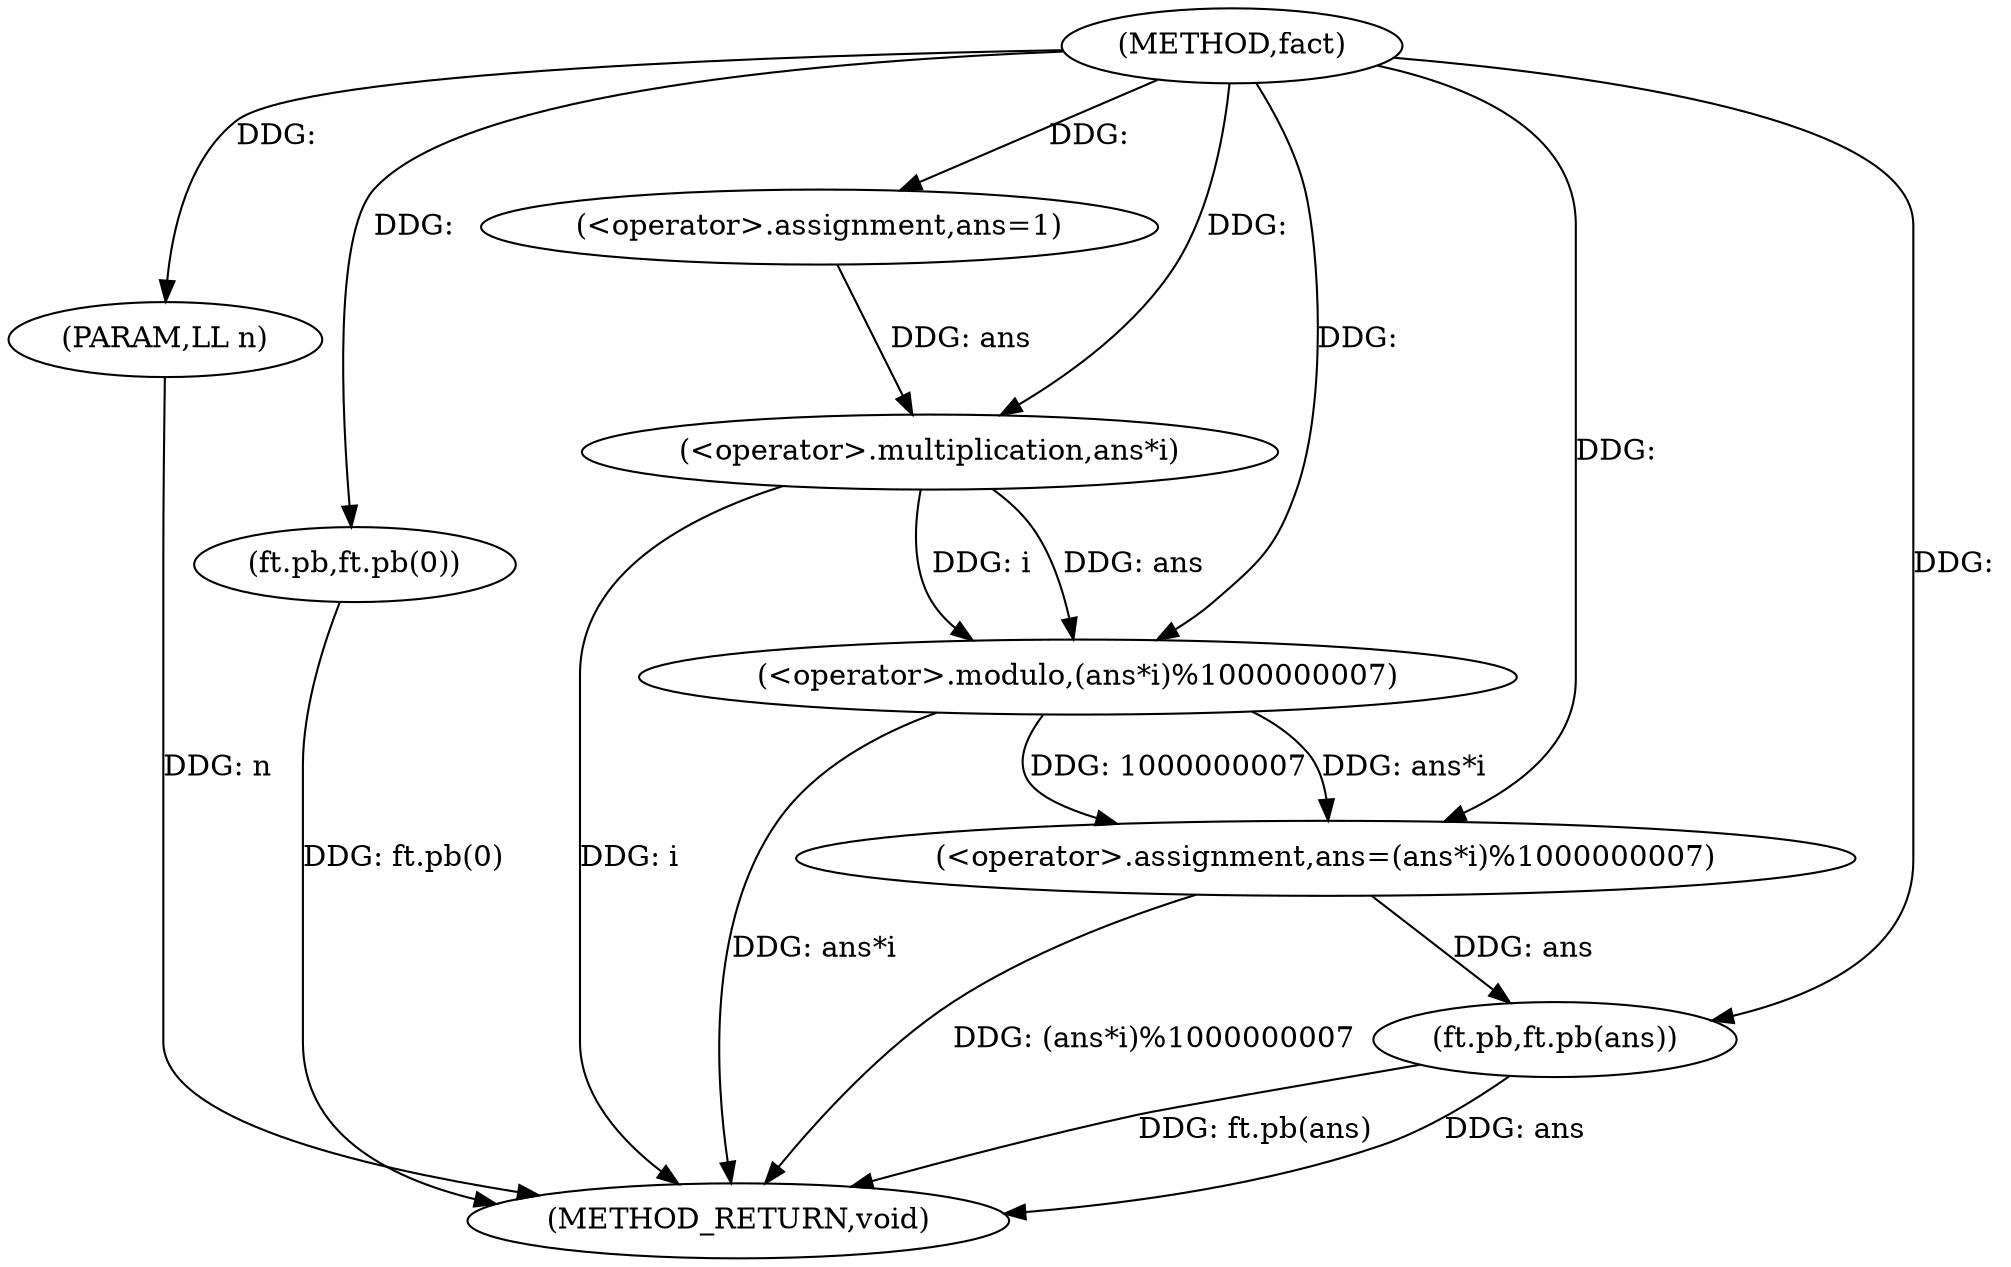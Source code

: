 digraph "fact" {  
"1000193" [label = "(METHOD,fact)" ]
"1000213" [label = "(METHOD_RETURN,void)" ]
"1000194" [label = "(PARAM,LL n)" ]
"1000196" [label = "(ft.pb,ft.pb(0))" ]
"1000199" [label = "(<operator>.assignment,ans=1)" ]
"1000204" [label = "(<operator>.assignment,ans=(ans*i)%1000000007)" ]
"1000211" [label = "(ft.pb,ft.pb(ans))" ]
"1000206" [label = "(<operator>.modulo,(ans*i)%1000000007)" ]
"1000207" [label = "(<operator>.multiplication,ans*i)" ]
  "1000194" -> "1000213"  [ label = "DDG: n"] 
  "1000196" -> "1000213"  [ label = "DDG: ft.pb(0)"] 
  "1000207" -> "1000213"  [ label = "DDG: i"] 
  "1000206" -> "1000213"  [ label = "DDG: ans*i"] 
  "1000204" -> "1000213"  [ label = "DDG: (ans*i)%1000000007"] 
  "1000211" -> "1000213"  [ label = "DDG: ans"] 
  "1000211" -> "1000213"  [ label = "DDG: ft.pb(ans)"] 
  "1000193" -> "1000194"  [ label = "DDG: "] 
  "1000193" -> "1000199"  [ label = "DDG: "] 
  "1000193" -> "1000196"  [ label = "DDG: "] 
  "1000206" -> "1000204"  [ label = "DDG: 1000000007"] 
  "1000206" -> "1000204"  [ label = "DDG: ans*i"] 
  "1000193" -> "1000204"  [ label = "DDG: "] 
  "1000204" -> "1000211"  [ label = "DDG: ans"] 
  "1000193" -> "1000211"  [ label = "DDG: "] 
  "1000207" -> "1000206"  [ label = "DDG: i"] 
  "1000207" -> "1000206"  [ label = "DDG: ans"] 
  "1000193" -> "1000206"  [ label = "DDG: "] 
  "1000199" -> "1000207"  [ label = "DDG: ans"] 
  "1000193" -> "1000207"  [ label = "DDG: "] 
}
